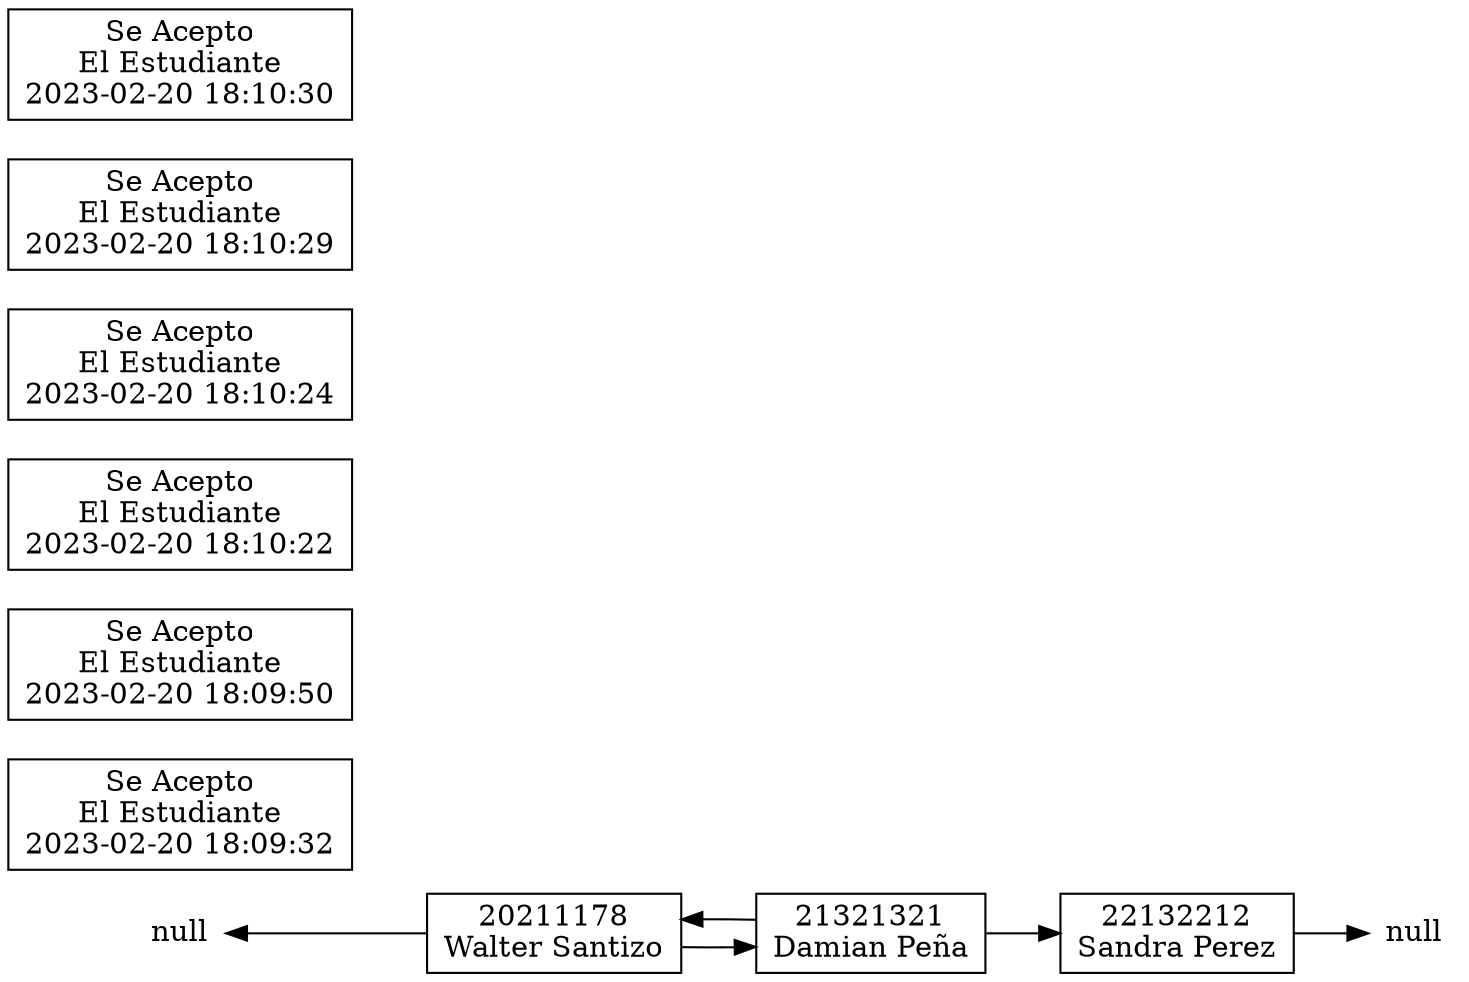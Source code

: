 digraph LinkedList {
rankdir=LR;
node [shape=record];
nullI [shape=none, label="null", style=bold, height=0, width=0];
nullF [shape=none, label="null", style=bold, height=0, width=0];

a[label="20211178\nWalter Santizo"]
a->b
b[label="21321321\nDamian Peña"]
b->a
b->c
c[label="22132212\nSandra Perez"]
c->nullF

nullI->a [dir=back]


n0 [label="Se Acepto\nEl Estudiante\n2023-02-20 18:09:32"];
n1 [label="Se Acepto\nEl Estudiante\n2023-02-20 18:09:50"];
n2 [label="Se Acepto\nEl Estudiante\n2023-02-20 18:10:22"];
n3 [label="Se Acepto\nEl Estudiante\n2023-02-20 18:10:24"];
n4 [label="Se Acepto\nEl Estudiante\n2023-02-20 18:10:29"];
n5 [label="Se Acepto\nEl Estudiante\n2023-02-20 18:10:30"];


}
